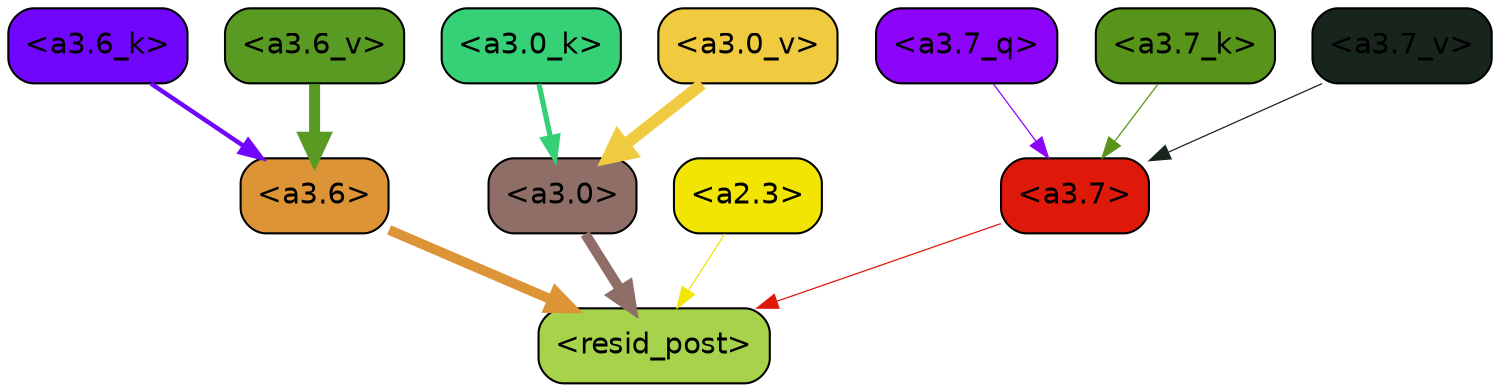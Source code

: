 strict digraph "" {
	graph [bgcolor=transparent,
		layout=dot,
		overlap=false,
		splines=true
	];
	"<a3.7>"	[color=black,
		fillcolor="#de190a",
		fontname=Helvetica,
		shape=box,
		style="filled, rounded"];
	"<resid_post>"	[color=black,
		fillcolor="#a7d24b",
		fontname=Helvetica,
		shape=box,
		style="filled, rounded"];
	"<a3.7>" -> "<resid_post>"	[color="#de190a",
		penwidth=0.6];
	"<a3.6>"	[color=black,
		fillcolor="#dd9436",
		fontname=Helvetica,
		shape=box,
		style="filled, rounded"];
	"<a3.6>" -> "<resid_post>"	[color="#dd9436",
		penwidth=4.7534414529800415];
	"<a3.0>"	[color=black,
		fillcolor="#8e6e66",
		fontname=Helvetica,
		shape=box,
		style="filled, rounded"];
	"<a3.0>" -> "<resid_post>"	[color="#8e6e66",
		penwidth=4.898576855659485];
	"<a2.3>"	[color=black,
		fillcolor="#f2e403",
		fontname=Helvetica,
		shape=box,
		style="filled, rounded"];
	"<a2.3>" -> "<resid_post>"	[color="#f2e403",
		penwidth=0.6];
	"<a3.7_q>"	[color=black,
		fillcolor="#8c05f9",
		fontname=Helvetica,
		shape=box,
		style="filled, rounded"];
	"<a3.7_q>" -> "<a3.7>"	[color="#8c05f9",
		penwidth=0.6];
	"<a3.7_k>"	[color=black,
		fillcolor="#579419",
		fontname=Helvetica,
		shape=box,
		style="filled, rounded"];
	"<a3.7_k>" -> "<a3.7>"	[color="#579419",
		penwidth=0.6];
	"<a3.6_k>"	[color=black,
		fillcolor="#7007fc",
		fontname=Helvetica,
		shape=box,
		style="filled, rounded"];
	"<a3.6_k>" -> "<a3.6>"	[color="#7007fc",
		penwidth=2.13908451795578];
	"<a3.0_k>"	[color=black,
		fillcolor="#36d077",
		fontname=Helvetica,
		shape=box,
		style="filled, rounded"];
	"<a3.0_k>" -> "<a3.0>"	[color="#36d077",
		penwidth=2.520303964614868];
	"<a3.7_v>"	[color=black,
		fillcolor="#18251d",
		fontname=Helvetica,
		shape=box,
		style="filled, rounded"];
	"<a3.7_v>" -> "<a3.7>"	[color="#18251d",
		penwidth=0.6];
	"<a3.6_v>"	[color=black,
		fillcolor="#599a23",
		fontname=Helvetica,
		shape=box,
		style="filled, rounded"];
	"<a3.6_v>" -> "<a3.6>"	[color="#599a23",
		penwidth=5.297133803367615];
	"<a3.0_v>"	[color=black,
		fillcolor="#f1cb3f",
		fontname=Helvetica,
		shape=box,
		style="filled, rounded"];
	"<a3.0_v>" -> "<a3.0>"	[color="#f1cb3f",
		penwidth=5.680712580680847];
}
